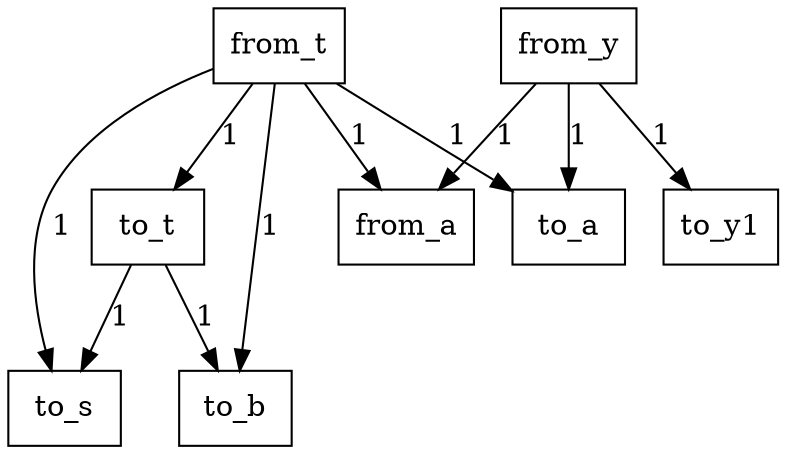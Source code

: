 digraph {
    graph [rankdir=TB
          ,bgcolor=transparent];
    node [shape=box
         ,fillcolor=white
         ,style=filled];
    0 [label=<from_a>];
    1 [label=<from_t>];
    2 [label=<from_y>];
    3 [label=<to_a>];
    4 [label=<to_b>];
    5 [label=<to_s>];
    6 [label=<to_y1>];
    7 [label=<to_t>];
    1 -> 0 [label=1];
    1 -> 3 [label=1];
    1 -> 4 [label=1];
    1 -> 5 [label=1];
    1 -> 7 [label=1];
    2 -> 0 [label=1];
    2 -> 3 [label=1];
    2 -> 6 [label=1];
    7 -> 4 [label=1];
    7 -> 5 [label=1];
}